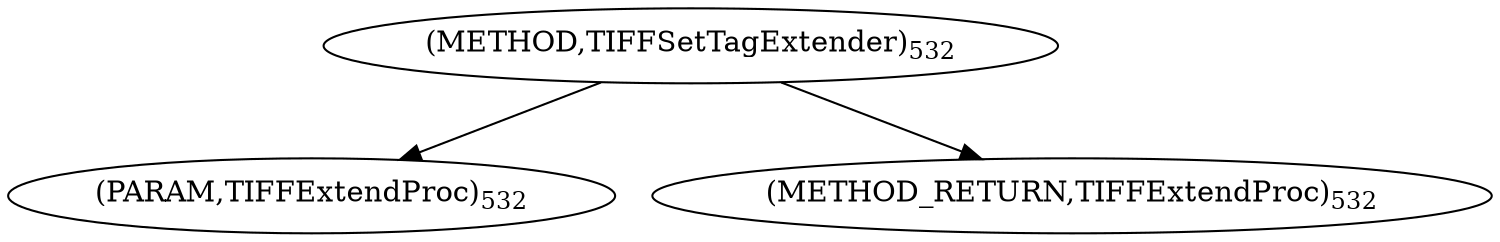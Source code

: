 digraph "TIFFSetTagExtender" {  
"9079" [label = <(METHOD,TIFFSetTagExtender)<SUB>532</SUB>> ]
"9080" [label = <(PARAM,TIFFExtendProc)<SUB>532</SUB>> ]
"9081" [label = <(METHOD_RETURN,TIFFExtendProc)<SUB>532</SUB>> ]
  "9079" -> "9080" 
  "9079" -> "9081" 
}
